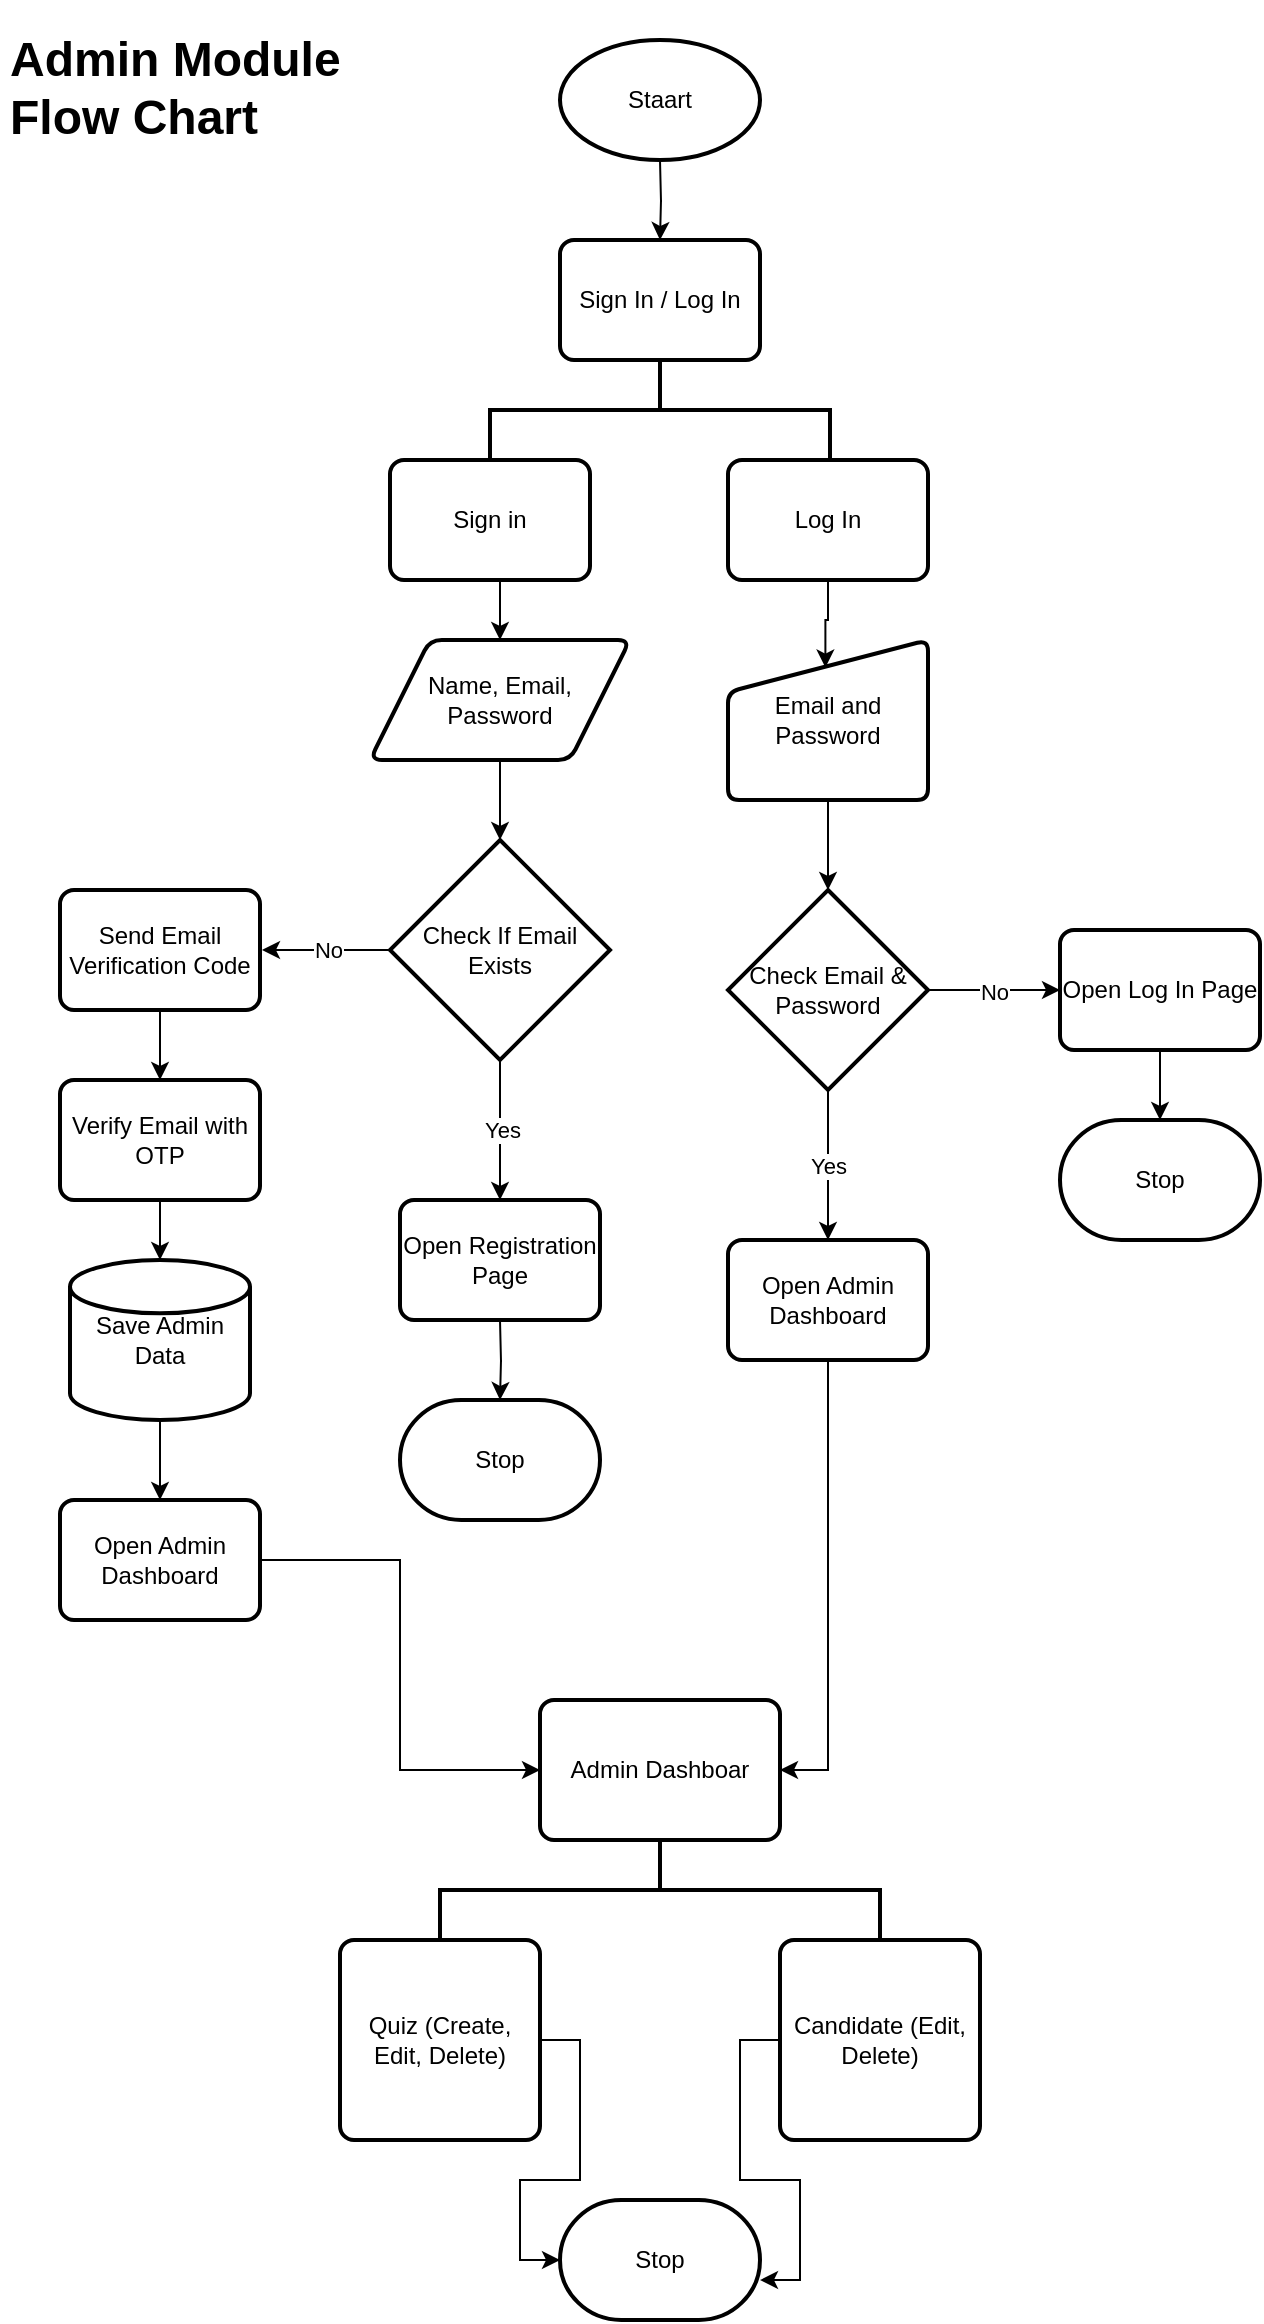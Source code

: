 <mxfile version="13.8.8" type="device"><diagram id="C5RBs43oDa-KdzZeNtuy" name="Page-1"><mxGraphModel dx="782" dy="1606" grid="1" gridSize="10" guides="1" tooltips="1" connect="1" arrows="1" fold="1" page="1" pageScale="1" pageWidth="827" pageHeight="1169" math="0" shadow="0"><root><mxCell id="WIyWlLk6GJQsqaUBKTNV-0"/><mxCell id="WIyWlLk6GJQsqaUBKTNV-1" parent="WIyWlLk6GJQsqaUBKTNV-0"/><mxCell id="KNfOkA64BcN4nkO0PWx--3" style="edgeStyle=orthogonalEdgeStyle;rounded=0;orthogonalLoop=1;jettySize=auto;html=1;" edge="1" parent="WIyWlLk6GJQsqaUBKTNV-1"><mxGeometry relative="1" as="geometry"><mxPoint x="380" y="-240" as="targetPoint"/><mxPoint x="380" y="-280" as="sourcePoint"/></mxGeometry></mxCell><mxCell id="KNfOkA64BcN4nkO0PWx--2" value="&lt;h1&gt;Admin Module Flow Chart&lt;/h1&gt;" style="text;html=1;strokeColor=none;fillColor=none;spacing=5;spacingTop=-20;whiteSpace=wrap;overflow=hidden;rounded=0;" vertex="1" parent="WIyWlLk6GJQsqaUBKTNV-1"><mxGeometry x="50" y="-350" width="190" height="120" as="geometry"/></mxCell><mxCell id="KNfOkA64BcN4nkO0PWx--4" value="Staart" style="strokeWidth=2;html=1;shape=mxgraph.flowchart.start_1;whiteSpace=wrap;" vertex="1" parent="WIyWlLk6GJQsqaUBKTNV-1"><mxGeometry x="330" y="-340" width="100" height="60" as="geometry"/></mxCell><mxCell id="KNfOkA64BcN4nkO0PWx--7" value="" style="strokeWidth=2;html=1;shape=mxgraph.flowchart.annotation_2;align=left;labelPosition=right;pointerEvents=1;direction=south;" vertex="1" parent="WIyWlLk6GJQsqaUBKTNV-1"><mxGeometry x="295" y="-180" width="170" height="50" as="geometry"/></mxCell><mxCell id="KNfOkA64BcN4nkO0PWx--11" style="edgeStyle=orthogonalEdgeStyle;rounded=0;orthogonalLoop=1;jettySize=auto;html=1;entryX=0.5;entryY=0;entryDx=0;entryDy=0;" edge="1" parent="WIyWlLk6GJQsqaUBKTNV-1" target="KNfOkA64BcN4nkO0PWx--10"><mxGeometry relative="1" as="geometry"><mxPoint x="300" y="-70" as="sourcePoint"/></mxGeometry></mxCell><mxCell id="KNfOkA64BcN4nkO0PWx--12" style="edgeStyle=orthogonalEdgeStyle;rounded=0;orthogonalLoop=1;jettySize=auto;html=1;" edge="1" parent="WIyWlLk6GJQsqaUBKTNV-1" source="KNfOkA64BcN4nkO0PWx--10"><mxGeometry relative="1" as="geometry"><mxPoint x="300" y="60" as="targetPoint"/></mxGeometry></mxCell><mxCell id="KNfOkA64BcN4nkO0PWx--10" value="Name, Email, Password" style="shape=parallelogram;html=1;strokeWidth=2;perimeter=parallelogramPerimeter;whiteSpace=wrap;rounded=1;arcSize=12;size=0.23;" vertex="1" parent="WIyWlLk6GJQsqaUBKTNV-1"><mxGeometry x="235" y="-40" width="130" height="60" as="geometry"/></mxCell><mxCell id="KNfOkA64BcN4nkO0PWx--16" value="No" style="edgeStyle=orthogonalEdgeStyle;rounded=0;orthogonalLoop=1;jettySize=auto;html=1;" edge="1" parent="WIyWlLk6GJQsqaUBKTNV-1"><mxGeometry relative="1" as="geometry"><mxPoint x="181" y="115" as="targetPoint"/><mxPoint x="246" y="115" as="sourcePoint"/><Array as="points"><mxPoint x="221" y="115"/><mxPoint x="221" y="115"/></Array></mxGeometry></mxCell><mxCell id="KNfOkA64BcN4nkO0PWx--24" value="Yes" style="edgeStyle=orthogonalEdgeStyle;rounded=0;orthogonalLoop=1;jettySize=auto;html=1;" edge="1" parent="WIyWlLk6GJQsqaUBKTNV-1" source="KNfOkA64BcN4nkO0PWx--13"><mxGeometry relative="1" as="geometry"><mxPoint x="300" y="240" as="targetPoint"/></mxGeometry></mxCell><mxCell id="KNfOkA64BcN4nkO0PWx--13" value="Check If Email Exists" style="strokeWidth=2;html=1;shape=mxgraph.flowchart.decision;whiteSpace=wrap;" vertex="1" parent="WIyWlLk6GJQsqaUBKTNV-1"><mxGeometry x="245" y="60" width="110" height="110" as="geometry"/></mxCell><mxCell id="KNfOkA64BcN4nkO0PWx--19" style="edgeStyle=orthogonalEdgeStyle;rounded=0;orthogonalLoop=1;jettySize=auto;html=1;" edge="1" parent="WIyWlLk6GJQsqaUBKTNV-1"><mxGeometry relative="1" as="geometry"><mxPoint x="130" y="180" as="targetPoint"/><mxPoint x="130" y="145" as="sourcePoint"/></mxGeometry></mxCell><mxCell id="KNfOkA64BcN4nkO0PWx--22" style="edgeStyle=orthogonalEdgeStyle;rounded=0;orthogonalLoop=1;jettySize=auto;html=1;entryX=0.5;entryY=0;entryDx=0;entryDy=0;entryPerimeter=0;" edge="1" parent="WIyWlLk6GJQsqaUBKTNV-1" target="KNfOkA64BcN4nkO0PWx--21"><mxGeometry relative="1" as="geometry"><mxPoint x="130" y="240" as="sourcePoint"/></mxGeometry></mxCell><mxCell id="KNfOkA64BcN4nkO0PWx--50" style="edgeStyle=orthogonalEdgeStyle;rounded=0;orthogonalLoop=1;jettySize=auto;html=1;entryX=0.5;entryY=0;entryDx=0;entryDy=0;" edge="1" parent="WIyWlLk6GJQsqaUBKTNV-1" source="KNfOkA64BcN4nkO0PWx--21" target="KNfOkA64BcN4nkO0PWx--49"><mxGeometry relative="1" as="geometry"/></mxCell><mxCell id="KNfOkA64BcN4nkO0PWx--21" value="Save Admin Data" style="strokeWidth=2;html=1;shape=mxgraph.flowchart.database;whiteSpace=wrap;" vertex="1" parent="WIyWlLk6GJQsqaUBKTNV-1"><mxGeometry x="85" y="270" width="90" height="80" as="geometry"/></mxCell><mxCell id="KNfOkA64BcN4nkO0PWx--26" style="edgeStyle=orthogonalEdgeStyle;rounded=0;orthogonalLoop=1;jettySize=auto;html=1;" edge="1" parent="WIyWlLk6GJQsqaUBKTNV-1"><mxGeometry relative="1" as="geometry"><mxPoint x="300" y="340" as="targetPoint"/><mxPoint x="300" y="300" as="sourcePoint"/></mxGeometry></mxCell><mxCell id="KNfOkA64BcN4nkO0PWx--27" value="Sign In / Log In" style="rounded=1;whiteSpace=wrap;html=1;absoluteArcSize=1;arcSize=14;strokeWidth=2;" vertex="1" parent="WIyWlLk6GJQsqaUBKTNV-1"><mxGeometry x="330" y="-240" width="100" height="60" as="geometry"/></mxCell><mxCell id="KNfOkA64BcN4nkO0PWx--28" value="Sign in" style="rounded=1;whiteSpace=wrap;html=1;absoluteArcSize=1;arcSize=14;strokeWidth=2;" vertex="1" parent="WIyWlLk6GJQsqaUBKTNV-1"><mxGeometry x="245" y="-130" width="100" height="60" as="geometry"/></mxCell><mxCell id="KNfOkA64BcN4nkO0PWx--37" style="edgeStyle=orthogonalEdgeStyle;rounded=0;orthogonalLoop=1;jettySize=auto;html=1;entryX=0.487;entryY=0.172;entryDx=0;entryDy=0;entryPerimeter=0;" edge="1" parent="WIyWlLk6GJQsqaUBKTNV-1" source="KNfOkA64BcN4nkO0PWx--29" target="KNfOkA64BcN4nkO0PWx--34"><mxGeometry relative="1" as="geometry"/></mxCell><mxCell id="KNfOkA64BcN4nkO0PWx--29" value="Log In" style="rounded=1;whiteSpace=wrap;html=1;absoluteArcSize=1;arcSize=14;strokeWidth=2;" vertex="1" parent="WIyWlLk6GJQsqaUBKTNV-1"><mxGeometry x="414" y="-130" width="100" height="60" as="geometry"/></mxCell><mxCell id="KNfOkA64BcN4nkO0PWx--30" value="Send Email Verification Code" style="rounded=1;whiteSpace=wrap;html=1;absoluteArcSize=1;arcSize=14;strokeWidth=2;" vertex="1" parent="WIyWlLk6GJQsqaUBKTNV-1"><mxGeometry x="80" y="85" width="100" height="60" as="geometry"/></mxCell><mxCell id="KNfOkA64BcN4nkO0PWx--31" value="Verify Email with OTP" style="rounded=1;whiteSpace=wrap;html=1;absoluteArcSize=1;arcSize=14;strokeWidth=2;" vertex="1" parent="WIyWlLk6GJQsqaUBKTNV-1"><mxGeometry x="80" y="180" width="100" height="60" as="geometry"/></mxCell><mxCell id="KNfOkA64BcN4nkO0PWx--32" value="Open Registration Page" style="rounded=1;whiteSpace=wrap;html=1;absoluteArcSize=1;arcSize=14;strokeWidth=2;" vertex="1" parent="WIyWlLk6GJQsqaUBKTNV-1"><mxGeometry x="250" y="240" width="100" height="60" as="geometry"/></mxCell><mxCell id="KNfOkA64BcN4nkO0PWx--33" value="Stop" style="strokeWidth=2;html=1;shape=mxgraph.flowchart.terminator;whiteSpace=wrap;" vertex="1" parent="WIyWlLk6GJQsqaUBKTNV-1"><mxGeometry x="250" y="340" width="100" height="60" as="geometry"/></mxCell><mxCell id="KNfOkA64BcN4nkO0PWx--39" style="edgeStyle=orthogonalEdgeStyle;rounded=0;orthogonalLoop=1;jettySize=auto;html=1;entryX=0.5;entryY=0;entryDx=0;entryDy=0;entryPerimeter=0;" edge="1" parent="WIyWlLk6GJQsqaUBKTNV-1" source="KNfOkA64BcN4nkO0PWx--34" target="KNfOkA64BcN4nkO0PWx--38"><mxGeometry relative="1" as="geometry"/></mxCell><mxCell id="KNfOkA64BcN4nkO0PWx--34" value="Email and Password" style="html=1;strokeWidth=2;shape=manualInput;whiteSpace=wrap;rounded=1;size=26;arcSize=11;" vertex="1" parent="WIyWlLk6GJQsqaUBKTNV-1"><mxGeometry x="414" y="-40" width="100" height="80" as="geometry"/></mxCell><mxCell id="KNfOkA64BcN4nkO0PWx--40" value="No" style="edgeStyle=orthogonalEdgeStyle;rounded=0;orthogonalLoop=1;jettySize=auto;html=1;" edge="1" parent="WIyWlLk6GJQsqaUBKTNV-1" source="KNfOkA64BcN4nkO0PWx--38"><mxGeometry relative="1" as="geometry"><mxPoint x="580" y="135" as="targetPoint"/></mxGeometry></mxCell><mxCell id="KNfOkA64BcN4nkO0PWx--48" value="Yes" style="edgeStyle=orthogonalEdgeStyle;rounded=0;orthogonalLoop=1;jettySize=auto;html=1;" edge="1" parent="WIyWlLk6GJQsqaUBKTNV-1" source="KNfOkA64BcN4nkO0PWx--38" target="KNfOkA64BcN4nkO0PWx--44"><mxGeometry relative="1" as="geometry"/></mxCell><mxCell id="KNfOkA64BcN4nkO0PWx--38" value="Check Email &amp;amp; Password" style="strokeWidth=2;html=1;shape=mxgraph.flowchart.decision;whiteSpace=wrap;" vertex="1" parent="WIyWlLk6GJQsqaUBKTNV-1"><mxGeometry x="414" y="85" width="100" height="100" as="geometry"/></mxCell><mxCell id="KNfOkA64BcN4nkO0PWx--43" style="edgeStyle=orthogonalEdgeStyle;rounded=0;orthogonalLoop=1;jettySize=auto;html=1;entryX=0.5;entryY=0;entryDx=0;entryDy=0;entryPerimeter=0;" edge="1" parent="WIyWlLk6GJQsqaUBKTNV-1" source="KNfOkA64BcN4nkO0PWx--41" target="KNfOkA64BcN4nkO0PWx--42"><mxGeometry relative="1" as="geometry"/></mxCell><mxCell id="KNfOkA64BcN4nkO0PWx--41" value="Open Log In Page" style="rounded=1;whiteSpace=wrap;html=1;absoluteArcSize=1;arcSize=14;strokeWidth=2;" vertex="1" parent="WIyWlLk6GJQsqaUBKTNV-1"><mxGeometry x="580" y="105" width="100" height="60" as="geometry"/></mxCell><mxCell id="KNfOkA64BcN4nkO0PWx--42" value="Stop" style="strokeWidth=2;html=1;shape=mxgraph.flowchart.terminator;whiteSpace=wrap;" vertex="1" parent="WIyWlLk6GJQsqaUBKTNV-1"><mxGeometry x="580" y="200" width="100" height="60" as="geometry"/></mxCell><mxCell id="KNfOkA64BcN4nkO0PWx--53" style="edgeStyle=orthogonalEdgeStyle;rounded=0;orthogonalLoop=1;jettySize=auto;html=1;entryX=1;entryY=0.5;entryDx=0;entryDy=0;" edge="1" parent="WIyWlLk6GJQsqaUBKTNV-1" source="KNfOkA64BcN4nkO0PWx--44" target="KNfOkA64BcN4nkO0PWx--52"><mxGeometry relative="1" as="geometry"/></mxCell><mxCell id="KNfOkA64BcN4nkO0PWx--44" value="Open Admin Dashboard" style="rounded=1;whiteSpace=wrap;html=1;absoluteArcSize=1;arcSize=14;strokeWidth=2;" vertex="1" parent="WIyWlLk6GJQsqaUBKTNV-1"><mxGeometry x="414" y="260" width="100" height="60" as="geometry"/></mxCell><mxCell id="KNfOkA64BcN4nkO0PWx--54" style="edgeStyle=orthogonalEdgeStyle;rounded=0;orthogonalLoop=1;jettySize=auto;html=1;entryX=0;entryY=0.5;entryDx=0;entryDy=0;" edge="1" parent="WIyWlLk6GJQsqaUBKTNV-1" source="KNfOkA64BcN4nkO0PWx--49" target="KNfOkA64BcN4nkO0PWx--52"><mxGeometry relative="1" as="geometry"/></mxCell><mxCell id="KNfOkA64BcN4nkO0PWx--49" value="Open Admin Dashboard" style="rounded=1;whiteSpace=wrap;html=1;absoluteArcSize=1;arcSize=14;strokeWidth=2;" vertex="1" parent="WIyWlLk6GJQsqaUBKTNV-1"><mxGeometry x="80" y="390" width="100" height="60" as="geometry"/></mxCell><mxCell id="KNfOkA64BcN4nkO0PWx--52" value="Admin Dashboar" style="rounded=1;whiteSpace=wrap;html=1;absoluteArcSize=1;arcSize=14;strokeWidth=2;" vertex="1" parent="WIyWlLk6GJQsqaUBKTNV-1"><mxGeometry x="320" y="490" width="120" height="70" as="geometry"/></mxCell><mxCell id="KNfOkA64BcN4nkO0PWx--59" value="" style="strokeWidth=2;html=1;shape=mxgraph.flowchart.annotation_2;align=left;labelPosition=right;pointerEvents=1;direction=south;" vertex="1" parent="WIyWlLk6GJQsqaUBKTNV-1"><mxGeometry x="270" y="560" width="220" height="50" as="geometry"/></mxCell><mxCell id="KNfOkA64BcN4nkO0PWx--63" style="edgeStyle=orthogonalEdgeStyle;rounded=0;orthogonalLoop=1;jettySize=auto;html=1;entryX=0;entryY=0.5;entryDx=0;entryDy=0;entryPerimeter=0;" edge="1" parent="WIyWlLk6GJQsqaUBKTNV-1" source="KNfOkA64BcN4nkO0PWx--60" target="KNfOkA64BcN4nkO0PWx--62"><mxGeometry relative="1" as="geometry"/></mxCell><mxCell id="KNfOkA64BcN4nkO0PWx--60" value="Quiz (Create, Edit, Delete)" style="rounded=1;whiteSpace=wrap;html=1;absoluteArcSize=1;arcSize=14;strokeWidth=2;" vertex="1" parent="WIyWlLk6GJQsqaUBKTNV-1"><mxGeometry x="220" y="610" width="100" height="100" as="geometry"/></mxCell><mxCell id="KNfOkA64BcN4nkO0PWx--64" style="edgeStyle=orthogonalEdgeStyle;rounded=0;orthogonalLoop=1;jettySize=auto;html=1;entryX=1;entryY=0.667;entryDx=0;entryDy=0;entryPerimeter=0;" edge="1" parent="WIyWlLk6GJQsqaUBKTNV-1" source="KNfOkA64BcN4nkO0PWx--61" target="KNfOkA64BcN4nkO0PWx--62"><mxGeometry relative="1" as="geometry"/></mxCell><mxCell id="KNfOkA64BcN4nkO0PWx--61" value="Candidate (Edit, Delete)" style="rounded=1;whiteSpace=wrap;html=1;absoluteArcSize=1;arcSize=14;strokeWidth=2;" vertex="1" parent="WIyWlLk6GJQsqaUBKTNV-1"><mxGeometry x="440" y="610" width="100" height="100" as="geometry"/></mxCell><mxCell id="KNfOkA64BcN4nkO0PWx--62" value="Stop" style="strokeWidth=2;html=1;shape=mxgraph.flowchart.terminator;whiteSpace=wrap;" vertex="1" parent="WIyWlLk6GJQsqaUBKTNV-1"><mxGeometry x="330" y="740" width="100" height="60" as="geometry"/></mxCell></root></mxGraphModel></diagram></mxfile>